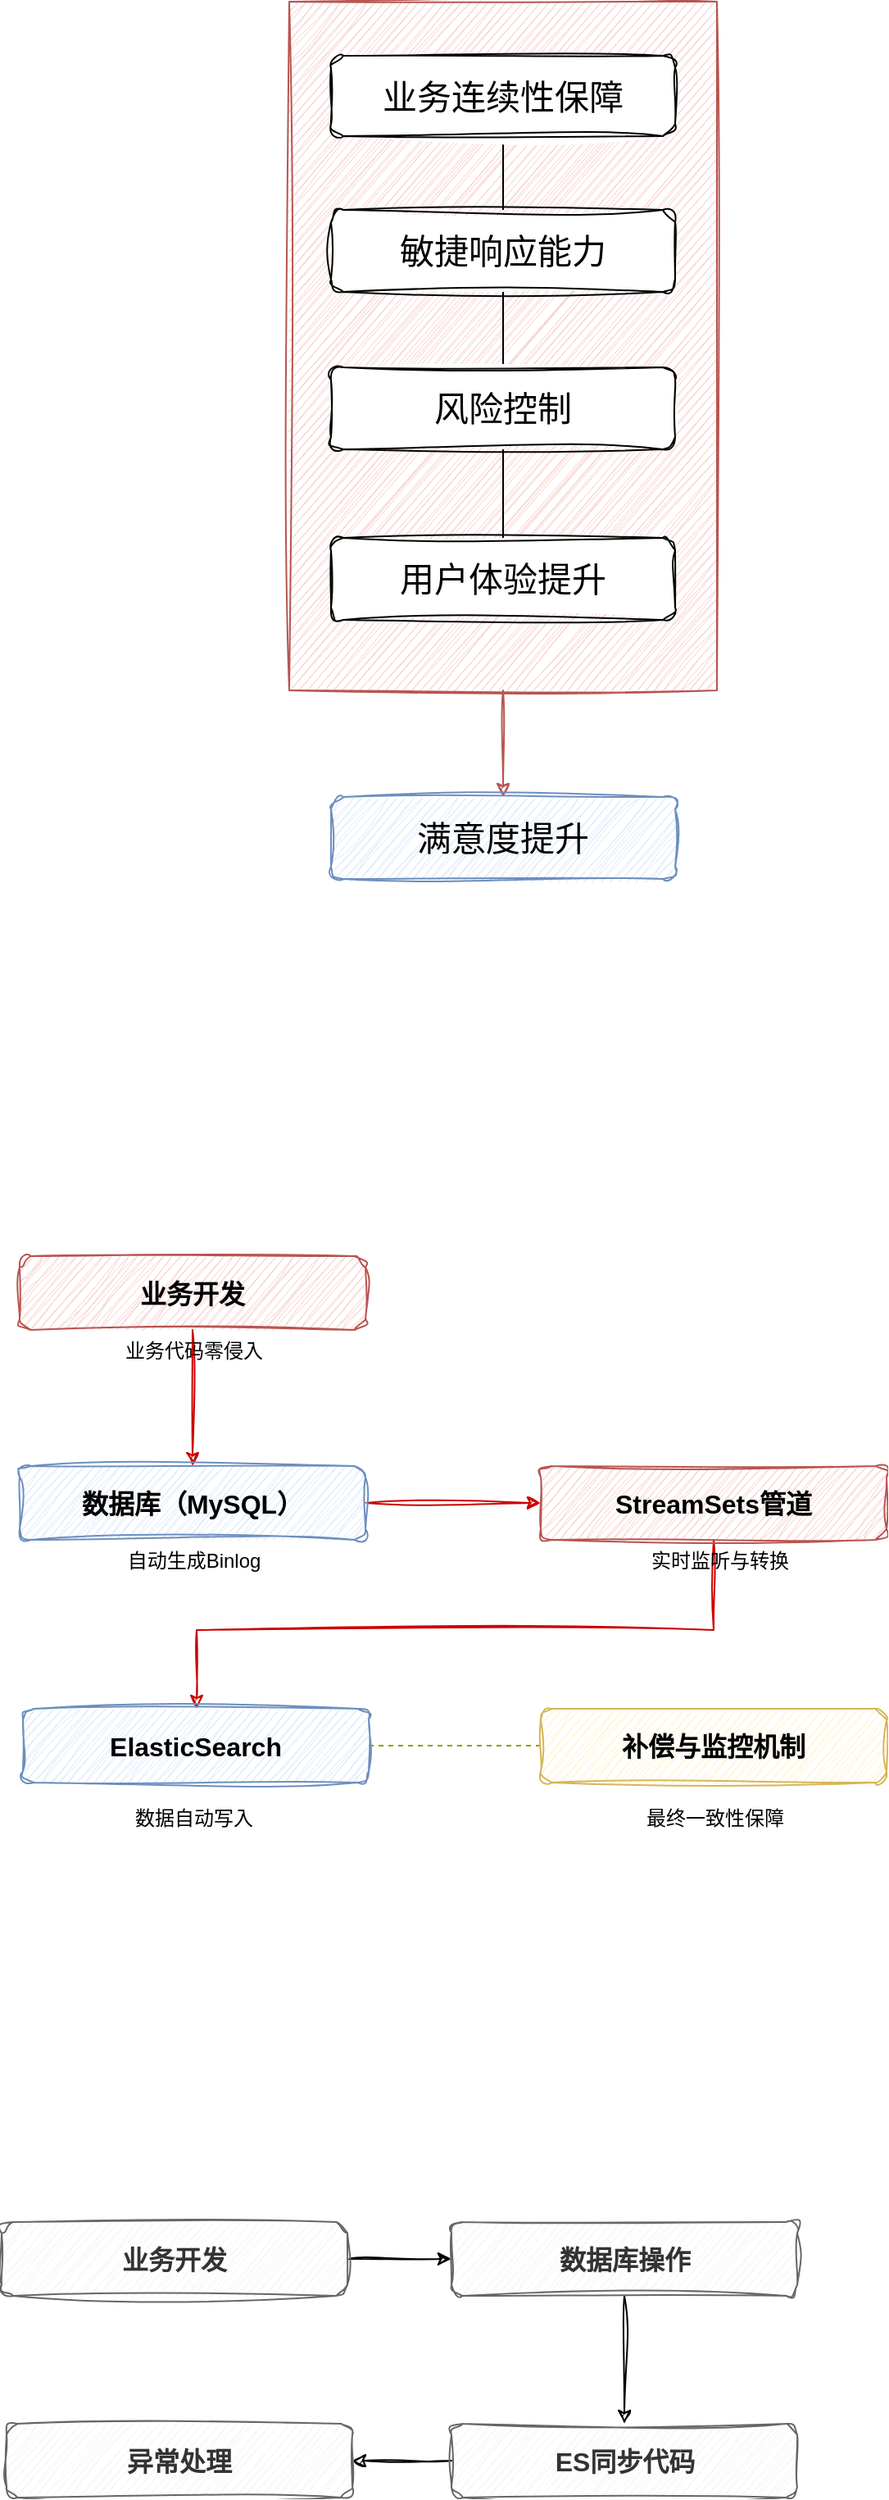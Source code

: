 <mxfile version="27.2.0">
  <diagram name="第 1 页" id="AdEsyRAMDa4sR9InBvqE">
    <mxGraphModel dx="2064" dy="1526" grid="0" gridSize="10" guides="1" tooltips="1" connect="1" arrows="1" fold="1" page="0" pageScale="1" pageWidth="827" pageHeight="1169" background="none" math="0" shadow="0">
      <root>
        <mxCell id="0" />
        <mxCell id="1" parent="0" />
        <mxCell id="jB-_-AgWGcoDBw4eVtvF-16" style="edgeStyle=orthogonalEdgeStyle;rounded=0;orthogonalLoop=1;jettySize=auto;html=1;fillColor=#f8cecc;strokeColor=#b85450;sketch=1;curveFitting=1;jiggle=2;" parent="1" source="jB-_-AgWGcoDBw4eVtvF-14" target="jB-_-AgWGcoDBw4eVtvF-12" edge="1">
          <mxGeometry relative="1" as="geometry" />
        </mxCell>
        <mxCell id="jB-_-AgWGcoDBw4eVtvF-14" value="" style="rounded=0;whiteSpace=wrap;html=1;fillColor=#f8cecc;strokeColor=#b85450;sketch=1;curveFitting=1;jiggle=2;" parent="1" vertex="1">
          <mxGeometry x="184.5" y="-13" width="261" height="420" as="geometry" />
        </mxCell>
        <mxCell id="jB-_-AgWGcoDBw4eVtvF-15" style="edgeStyle=orthogonalEdgeStyle;rounded=0;orthogonalLoop=1;jettySize=auto;html=1;endArrow=none;endFill=0;" parent="1" source="jB-_-AgWGcoDBw4eVtvF-6" target="jB-_-AgWGcoDBw4eVtvF-7" edge="1">
          <mxGeometry relative="1" as="geometry" />
        </mxCell>
        <mxCell id="jB-_-AgWGcoDBw4eVtvF-6" value="业务连续性保障" style="rounded=1;whiteSpace=wrap;html=1;fontSize=21;sketch=1;curveFitting=1;jiggle=2;shadow=0;" parent="1" vertex="1">
          <mxGeometry x="210" y="20" width="210" height="49" as="geometry" />
        </mxCell>
        <mxCell id="jB-_-AgWGcoDBw4eVtvF-17" style="edgeStyle=orthogonalEdgeStyle;rounded=0;orthogonalLoop=1;jettySize=auto;html=1;endArrow=none;endFill=0;" parent="1" source="jB-_-AgWGcoDBw4eVtvF-7" target="jB-_-AgWGcoDBw4eVtvF-8" edge="1">
          <mxGeometry relative="1" as="geometry" />
        </mxCell>
        <mxCell id="jB-_-AgWGcoDBw4eVtvF-7" value="敏捷响应能力" style="rounded=1;whiteSpace=wrap;html=1;fontSize=21;sketch=1;curveFitting=1;jiggle=2;shadow=0;glass=0;" parent="1" vertex="1">
          <mxGeometry x="210" y="114" width="210" height="50" as="geometry" />
        </mxCell>
        <mxCell id="jB-_-AgWGcoDBw4eVtvF-19" style="edgeStyle=orthogonalEdgeStyle;rounded=0;orthogonalLoop=1;jettySize=auto;html=1;endArrow=none;endFill=0;" parent="1" source="jB-_-AgWGcoDBw4eVtvF-8" target="jB-_-AgWGcoDBw4eVtvF-18" edge="1">
          <mxGeometry relative="1" as="geometry" />
        </mxCell>
        <mxCell id="jB-_-AgWGcoDBw4eVtvF-8" value="风险控制" style="rounded=1;whiteSpace=wrap;html=1;fontSize=21;sketch=1;curveFitting=1;jiggle=2;shadow=0;" parent="1" vertex="1">
          <mxGeometry x="210" y="210" width="210" height="50" as="geometry" />
        </mxCell>
        <mxCell id="jB-_-AgWGcoDBw4eVtvF-12" value="满意度提升" style="rounded=1;whiteSpace=wrap;html=1;fontSize=21;fillColor=#dae8fc;strokeColor=#6c8ebf;sketch=1;curveFitting=1;jiggle=2;shadow=0;" parent="1" vertex="1">
          <mxGeometry x="210" y="472" width="210" height="50" as="geometry" />
        </mxCell>
        <mxCell id="jB-_-AgWGcoDBw4eVtvF-18" value="用户体验提升" style="rounded=1;whiteSpace=wrap;html=1;fontSize=21;sketch=1;curveFitting=1;jiggle=2;shadow=0;" parent="1" vertex="1">
          <mxGeometry x="210" y="314" width="210" height="50" as="geometry" />
        </mxCell>
        <mxCell id="QUHebsNqGQ413WILZPqL-4" style="edgeStyle=orthogonalEdgeStyle;rounded=0;orthogonalLoop=1;jettySize=auto;html=1;exitX=0.5;exitY=1;exitDx=0;exitDy=0;sketch=1;curveFitting=1;jiggle=2;strokeColor=#CC0000;" edge="1" parent="1" source="QUHebsNqGQ413WILZPqL-2" target="QUHebsNqGQ413WILZPqL-3">
          <mxGeometry relative="1" as="geometry" />
        </mxCell>
        <mxCell id="QUHebsNqGQ413WILZPqL-2" value="&lt;font style=&quot;font-size: 16px;&quot;&gt;业务开发&lt;/font&gt;" style="rounded=1;whiteSpace=wrap;html=1;sketch=1;curveFitting=1;jiggle=2;fillColor=#f8cecc;strokeColor=#b85450;fontStyle=1" vertex="1" parent="1">
          <mxGeometry x="20" y="752" width="211" height="45" as="geometry" />
        </mxCell>
        <mxCell id="QUHebsNqGQ413WILZPqL-7" style="edgeStyle=orthogonalEdgeStyle;rounded=0;orthogonalLoop=1;jettySize=auto;html=1;entryX=0;entryY=0.5;entryDx=0;entryDy=0;sketch=1;curveFitting=1;jiggle=2;strokeColor=#CC0000;" edge="1" parent="1" source="QUHebsNqGQ413WILZPqL-3" target="QUHebsNqGQ413WILZPqL-5">
          <mxGeometry relative="1" as="geometry" />
        </mxCell>
        <mxCell id="QUHebsNqGQ413WILZPqL-3" value="&lt;span style=&quot;font-size: 16px;&quot;&gt;数据库（MySQL）&lt;/span&gt;" style="rounded=1;whiteSpace=wrap;html=1;sketch=1;curveFitting=1;jiggle=2;fillColor=#dae8fc;strokeColor=#6c8ebf;fontStyle=1" vertex="1" parent="1">
          <mxGeometry x="20" y="880" width="211" height="45" as="geometry" />
        </mxCell>
        <mxCell id="QUHebsNqGQ413WILZPqL-8" style="edgeStyle=orthogonalEdgeStyle;rounded=0;orthogonalLoop=1;jettySize=auto;html=1;sketch=1;curveFitting=1;jiggle=2;strokeColor=#CC0000;" edge="1" parent="1" source="QUHebsNqGQ413WILZPqL-5" target="QUHebsNqGQ413WILZPqL-6">
          <mxGeometry relative="1" as="geometry">
            <Array as="points">
              <mxPoint x="444" y="980" />
              <mxPoint x="128" y="980" />
            </Array>
          </mxGeometry>
        </mxCell>
        <mxCell id="QUHebsNqGQ413WILZPqL-5" value="&lt;span style=&quot;font-size: 16px;&quot;&gt;StreamSets管道&lt;/span&gt;" style="rounded=1;whiteSpace=wrap;html=1;sketch=1;curveFitting=1;jiggle=2;fillColor=#f8cecc;strokeColor=#b85450;fontStyle=1" vertex="1" parent="1">
          <mxGeometry x="338" y="880" width="211" height="45" as="geometry" />
        </mxCell>
        <mxCell id="QUHebsNqGQ413WILZPqL-11" style="edgeStyle=orthogonalEdgeStyle;rounded=0;orthogonalLoop=1;jettySize=auto;html=1;entryX=0;entryY=0.5;entryDx=0;entryDy=0;endArrow=none;endFill=0;dashed=1;strokeColor=#999900;" edge="1" parent="1" source="QUHebsNqGQ413WILZPqL-6" target="QUHebsNqGQ413WILZPqL-9">
          <mxGeometry relative="1" as="geometry" />
        </mxCell>
        <mxCell id="QUHebsNqGQ413WILZPqL-6" value="&lt;span style=&quot;font-size: 16px;&quot;&gt;ElasticSearch&lt;/span&gt;" style="rounded=1;whiteSpace=wrap;html=1;sketch=1;curveFitting=1;jiggle=2;fillColor=#dae8fc;strokeColor=#6c8ebf;fontStyle=1" vertex="1" parent="1">
          <mxGeometry x="22" y="1028" width="211" height="45" as="geometry" />
        </mxCell>
        <mxCell id="QUHebsNqGQ413WILZPqL-9" value="&lt;span style=&quot;font-size: 16px;&quot;&gt;补偿与监控机制&lt;/span&gt;" style="rounded=1;whiteSpace=wrap;html=1;sketch=1;curveFitting=1;jiggle=2;fillColor=#fff2cc;strokeColor=#d6b656;fontStyle=1" vertex="1" parent="1">
          <mxGeometry x="338" y="1028" width="211" height="45" as="geometry" />
        </mxCell>
        <mxCell id="QUHebsNqGQ413WILZPqL-12" value="业务代码零侵入" style="text;html=1;align=center;verticalAlign=middle;resizable=0;points=[];autosize=1;strokeColor=none;fillColor=none;" vertex="1" parent="1">
          <mxGeometry x="74.5" y="797" width="102" height="26" as="geometry" />
        </mxCell>
        <mxCell id="QUHebsNqGQ413WILZPqL-13" value="自动生成Binlog" style="text;html=1;align=center;verticalAlign=middle;resizable=0;points=[];autosize=1;strokeColor=none;fillColor=none;" vertex="1" parent="1">
          <mxGeometry x="76" y="925" width="99" height="26" as="geometry" />
        </mxCell>
        <mxCell id="QUHebsNqGQ413WILZPqL-14" value="数据自动写入" style="text;html=1;align=center;verticalAlign=middle;resizable=0;points=[];autosize=1;strokeColor=none;fillColor=none;" vertex="1" parent="1">
          <mxGeometry x="80.5" y="1082" width="90" height="26" as="geometry" />
        </mxCell>
        <mxCell id="QUHebsNqGQ413WILZPqL-15" value="最终一致性保障" style="text;html=1;align=center;verticalAlign=middle;resizable=0;points=[];autosize=1;strokeColor=none;fillColor=none;" vertex="1" parent="1">
          <mxGeometry x="392.5" y="1082" width="102" height="26" as="geometry" />
        </mxCell>
        <mxCell id="QUHebsNqGQ413WILZPqL-16" value="实时监听与转换" style="text;html=1;align=center;verticalAlign=middle;resizable=0;points=[];autosize=1;strokeColor=none;fillColor=none;" vertex="1" parent="1">
          <mxGeometry x="396" y="925" width="102" height="26" as="geometry" />
        </mxCell>
        <mxCell id="QUHebsNqGQ413WILZPqL-31" style="edgeStyle=orthogonalEdgeStyle;rounded=0;orthogonalLoop=1;jettySize=auto;html=1;entryX=0;entryY=0.5;entryDx=0;entryDy=0;sketch=1;curveFitting=1;jiggle=2;" edge="1" parent="1" source="QUHebsNqGQ413WILZPqL-18" target="QUHebsNqGQ413WILZPqL-20">
          <mxGeometry relative="1" as="geometry" />
        </mxCell>
        <mxCell id="QUHebsNqGQ413WILZPqL-18" value="&lt;font style=&quot;font-size: 16px;&quot;&gt;业务开发&lt;/font&gt;" style="rounded=1;whiteSpace=wrap;html=1;sketch=1;curveFitting=1;jiggle=2;fillColor=#f5f5f5;strokeColor=#666666;fontStyle=1;fontColor=#333333;" vertex="1" parent="1">
          <mxGeometry x="9" y="1341" width="211" height="45" as="geometry" />
        </mxCell>
        <mxCell id="QUHebsNqGQ413WILZPqL-32" style="edgeStyle=orthogonalEdgeStyle;rounded=0;orthogonalLoop=1;jettySize=auto;html=1;sketch=1;curveFitting=1;jiggle=2;" edge="1" parent="1" source="QUHebsNqGQ413WILZPqL-20" target="QUHebsNqGQ413WILZPqL-22">
          <mxGeometry relative="1" as="geometry" />
        </mxCell>
        <mxCell id="QUHebsNqGQ413WILZPqL-20" value="&lt;span style=&quot;font-size: 16px;&quot;&gt;数据库操作&lt;/span&gt;" style="rounded=1;whiteSpace=wrap;html=1;sketch=1;curveFitting=1;jiggle=2;fillColor=#f5f5f5;strokeColor=#666666;fontStyle=1;fontColor=#333333;" vertex="1" parent="1">
          <mxGeometry x="283.5" y="1341" width="211" height="45" as="geometry" />
        </mxCell>
        <mxCell id="QUHebsNqGQ413WILZPqL-33" style="edgeStyle=orthogonalEdgeStyle;rounded=0;orthogonalLoop=1;jettySize=auto;html=1;sketch=1;curveFitting=1;jiggle=2;" edge="1" parent="1" source="QUHebsNqGQ413WILZPqL-22" target="QUHebsNqGQ413WILZPqL-24">
          <mxGeometry relative="1" as="geometry" />
        </mxCell>
        <mxCell id="QUHebsNqGQ413WILZPqL-22" value="&lt;span style=&quot;font-size: 16px;&quot;&gt;ES同步代码&lt;/span&gt;" style="rounded=1;whiteSpace=wrap;html=1;sketch=1;curveFitting=1;jiggle=2;fillColor=#f5f5f5;strokeColor=#666666;fontStyle=1;fontColor=#333333;" vertex="1" parent="1">
          <mxGeometry x="283.5" y="1464" width="211" height="45" as="geometry" />
        </mxCell>
        <mxCell id="QUHebsNqGQ413WILZPqL-24" value="&lt;span style=&quot;font-size: 16px;&quot;&gt;异常处理&lt;/span&gt;" style="rounded=1;whiteSpace=wrap;html=1;sketch=1;curveFitting=1;jiggle=2;fillColor=#f5f5f5;strokeColor=#666666;fontStyle=1;fontColor=#333333;" vertex="1" parent="1">
          <mxGeometry x="12" y="1464" width="211" height="45" as="geometry" />
        </mxCell>
      </root>
    </mxGraphModel>
  </diagram>
</mxfile>
